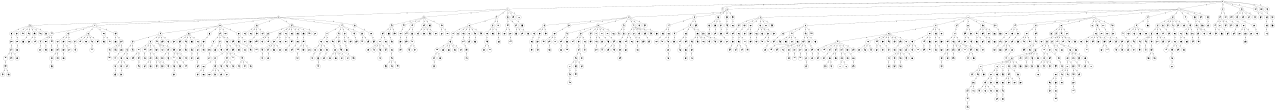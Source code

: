 graph G {
size="8.5,11;"
ratio = "expand;"
fixedsize="true;"
overlap="scale;"
node[shape=circle,width=.12,hight=.12,fontsize=12]
edge[fontsize=12]

0[label=" 0" color=black, pos="2.5570506,1.5515738!"];
1[label=" 1" color=black, pos="0.90869762,1.1141832!"];
2[label=" 2" color=black, pos="1.2805137,0.48521529!"];
3[label=" 3" color=black, pos="1.1132481,1.4973856!"];
4[label=" 4" color=black, pos="2.127579,0.21252163!"];
5[label=" 5" color=black, pos="2.7099143,0.91203868!"];
6[label=" 6" color=black, pos="1.264787,1.3388431!"];
7[label=" 7" color=black, pos="0.18543052,2.5403912!"];
8[label=" 8" color=black, pos="2.5974064,0.19940948!"];
9[label=" 9" color=black, pos="2.8133174,1.0603072!"];
10[label=" 10" color=black, pos="1.9050368,2.8954055!"];
11[label=" 11" color=black, pos="1.7363996,0.96073723!"];
12[label=" 12" color=black, pos="1.4312374,0.78835322!"];
13[label=" 13" color=black, pos="2.3291179,1.8572765!"];
14[label=" 14" color=black, pos="2.7355391,1.196016!"];
15[label=" 15" color=black, pos="1.1437043,0.6634507!"];
16[label=" 16" color=black, pos="2.8283722,1.2472148!"];
17[label=" 17" color=black, pos="1.1764528,0.73552077!"];
18[label=" 18" color=black, pos="2.8530445,1.0997746!"];
19[label=" 19" color=black, pos="1.0237175,1.4534226!"];
20[label=" 20" color=black, pos="2.2337706,0.59610654!"];
21[label=" 21" color=black, pos="0.94216769,2.1567934!"];
22[label=" 22" color=black, pos="2.6495026,2.5986764!"];
23[label=" 23" color=black, pos="1.0892166,2.5343176!"];
24[label=" 24" color=black, pos="2.1249873,1.5592785!"];
25[label=" 25" color=black, pos="0.089054437,1.3829297!"];
26[label=" 26" color=black, pos="1.9257256,1.531543!"];
27[label=" 27" color=black, pos="0.54321609,2.4043979!"];
28[label=" 28" color=black, pos="0.22674136,2.3398752!"];
29[label=" 29" color=black, pos="2.4538875,1.8466158!"];
30[label=" 30" color=black, pos="0.84947805,0.89659692!"];
31[label=" 31" color=black, pos="2.7074193,0.85628349!"];
32[label=" 32" color=black, pos="0.212447,1.1338467!"];
33[label=" 33" color=black, pos="0.7103613,1.2436004!"];
34[label=" 34" color=black, pos="1.9994807,0.58552997!"];
35[label=" 35" color=black, pos="0.76010896,2.3196836!"];
36[label=" 36" color=black, pos="1.9904324,0.15575937!"];
37[label=" 37" color=black, pos="1.1562275,1.5477098!"];
38[label=" 38" color=black, pos="0.44766743,1.9444002!"];
39[label=" 39" color=black, pos="2.8752213,0.98749332!"];
40[label=" 40" color=black, pos="1.2162457,1.3891698!"];
41[label=" 41" color=black, pos="2.6381165,1.5626939!"];
42[label=" 42" color=black, pos="1.4079135,1.180294!"];
43[label=" 43" color=black, pos="0.13815171,2.1548728!"];
44[label=" 44" color=black, pos="0.15953638,0.57290387!"];
45[label=" 45" color=black, pos="1.3130074,2.3214694!"];
46[label=" 46" color=black, pos="0.56492046,0.91576155!"];
47[label=" 47" color=black, pos="2.0665532,2.5278101!"];
48[label=" 48" color=black, pos="2.0245949,0.20940582!"];
49[label=" 49" color=black, pos="2.5497501,0.30030854!"];
50[label=" 50" color=black, pos="2.9203235,1.1256861!"];
51[label=" 51" color=black, pos="0.98058015,2.1870593!"];
52[label=" 52" color=black, pos="2.5911911,1.4558804!"];
53[label=" 53" color=black, pos="1.8805768,1.6648733!"];
54[label=" 54" color=black, pos="0.0432193,0.88563908!"];
55[label=" 55" color=black, pos="2.4838897,2.3925714!"];
56[label=" 56" color=black, pos="1.3304291,1.171196!"];
57[label=" 57" color=black, pos="2.3740768,2.8378427!"];
58[label=" 58" color=black, pos="1.9521071,1.3528755!"];
59[label=" 59" color=black, pos="1.2440877,2.0728037!"];
60[label=" 60" color=black, pos="1.2998979,1.7394773!"];
61[label=" 61" color=black, pos="1.3060339,2.6259721!"];
62[label=" 62" color=black, pos="1.9849855,2.4590257!"];
63[label=" 63" color=black, pos="2.9250603,1.9773598!"];
64[label=" 64" color=black, pos="2.4535742,2.1356686!"];
65[label=" 65" color=black, pos="0.62006031,1.1220514!"];
66[label=" 66" color=black, pos="1.9370401,0.5048546!"];
67[label=" 67" color=black, pos="2.0148617,2.0164067!"];
68[label=" 68" color=black, pos="2.1063425,1.4952344!"];
69[label=" 69" color=black, pos="0.16023466,0.76162956!"];
70[label=" 70" color=black, pos="2.6328176,0.61409539!"];
71[label=" 71" color=black, pos="2.0722523,1.8133673!"];
72[label=" 72" color=black, pos="1.740011,1.3534776!"];
73[label=" 73" color=black, pos="1.9225472,0.93223874!"];
74[label=" 74" color=black, pos="2.9504559,0.040715197!"];
75[label=" 75" color=black, pos="1.0147517,1.2800773!"];
76[label=" 76" color=black, pos="1.8130059,1.5334705!"];
77[label=" 77" color=black, pos="1.8965181,1.1184608!"];
78[label=" 78" color=black, pos="2.5157553,0.087213655!"];
79[label=" 79" color=black, pos="0.32401138,1.1138341!"];
80[label=" 80" color=black, pos="0.84961691,0.42409378!"];
81[label=" 81" color=black, pos="1.9428406,2.6317515!"];
82[label=" 82" color=black, pos="2.7934259,2.8586141!"];
83[label=" 83" color=black, pos="2.7295886,2.9292717!"];
84[label=" 84" color=black, pos="1.914003,2.5158351!"];
85[label=" 85" color=black, pos="1.7578423,1.3398569!"];
86[label=" 86" color=black, pos="0.36685197,0.86160525!"];
87[label=" 87" color=black, pos="0.32765155,2.7548858!"];
88[label=" 88" color=black, pos="2.442751,1.9494326!"];
89[label=" 89" color=black, pos="1.5353121,1.2788882!"];
90[label=" 90" color=black, pos="0.25365069,1.1369155!"];
91[label=" 91" color=black, pos="0.27619365,0.52583372!"];
92[label=" 92" color=black, pos="1.5289294,2.0007179!"];
93[label=" 93" color=black, pos="2.6759646,1.5603693!"];
94[label=" 94" color=black, pos="2.7676453,2.7336799!"];
95[label=" 95" color=black, pos="0.39741395,1.2725653!"];
96[label=" 96" color=black, pos="1.6675452,1.2257566!"];
97[label=" 97" color=black, pos="0.80318193,1.5315952!"];
98[label=" 98" color=black, pos="2.6421471,0.040071861!"];
99[label=" 99" color=black, pos="2.7346978,2.1085374!"];
100[label=" 100" color=black, pos="2.6075744,0.55039888!"];
101[label=" 101" color=black, pos="2.44983,0.32635558!"];
102[label=" 102" color=black, pos="0.5327428,1.3127721!"];
103[label=" 103" color=black, pos="1.5486012,2.7703217!"];
104[label=" 104" color=black, pos="1.8073353,0.41900371!"];
105[label=" 105" color=black, pos="0.50072318,1.6673499!"];
106[label=" 106" color=black, pos="2.6191096,1.061211!"];
107[label=" 107" color=black, pos="0.27332734,0.61743455!"];
108[label=" 108" color=black, pos="2.2790037,2.1644407!"];
109[label=" 109" color=black, pos="0.27860164,2.946309!"];
110[label=" 110" color=black, pos="2.5508318,0.74150119!"];
111[label=" 111" color=black, pos="2.8444186,1.3155794!"];
112[label=" 112" color=black, pos="2.5079013,2.2622713!"];
113[label=" 113" color=black, pos="0.68518205,2.1514947!"];
114[label=" 114" color=black, pos="2.6370429,1.658099!"];
115[label=" 115" color=black, pos="1.3824541,0.79127196!"];
116[label=" 116" color=black, pos="1.4433669,1.3902916!"];
117[label=" 117" color=black, pos="0.44650896,1.533313!"];
118[label=" 118" color=black, pos="0.59568176,1.0967738!"];
119[label=" 119" color=black, pos="1.7866371,0.091854361!"];
120[label=" 120" color=black, pos="2.1469363,2.3031629!"];
121[label=" 121" color=black, pos="0.28374677,1.13641!"];
122[label=" 122" color=black, pos="0.66736335,0.83115993!"];
123[label=" 123" color=black, pos="1.0700425,0.71127535!"];
124[label=" 124" color=black, pos="1.5781446,1.235378!"];
125[label=" 125" color=black, pos="1.4381675,2.0219943!"];
126[label=" 126" color=black, pos="2.0435053,0.47394964!"];
127[label=" 127" color=black, pos="0.53112123,2.1246808!"];
128[label=" 128" color=black, pos="0.91992961,0.51017593!"];
129[label=" 129" color=black, pos="2.8825014,1.1244661!"];
130[label=" 130" color=black, pos="0.44109488,1.5996822!"];
131[label=" 131" color=black, pos="0.57805787,1.0245468!"];
132[label=" 132" color=black, pos="2.4125245,0.18085595!"];
133[label=" 133" color=black, pos="0.028615834,2.8845412!"];
134[label=" 134" color=black, pos="0.32161829,0.90226349!"];
135[label=" 135" color=black, pos="1.9242948,0.53079708!"];
136[label=" 136" color=black, pos="0.45478804,0.047900829!"];
137[label=" 137" color=black, pos="1.6875589,2.8871541!"];
138[label=" 138" color=black, pos="0.12799286,2.6397912!"];
139[label=" 139" color=black, pos="2.7977939,0.86225315!"];
140[label=" 140" color=black, pos="1.9242627,1.0610103!"];
141[label=" 141" color=black, pos="0.24595935,0.024999665!"];
142[label=" 142" color=black, pos="0.30404236,2.4203172!"];
143[label=" 143" color=black, pos="1.9542075,0.072561651!"];
144[label=" 144" color=black, pos="1.9920873,0.74628491!"];
145[label=" 145" color=black, pos="2.2928294,0.8083!"];
146[label=" 146" color=black, pos="0.12027533,1.1268729!"];
147[label=" 147" color=black, pos="1.1124291,0.12838754!"];
148[label=" 148" color=black, pos="0.032235197,1.9895704!"];
149[label=" 149" color=black, pos="0.13494934,2.8457722!"];
150[label=" 150" color=black, pos="1.9418332,2.6673289!"];
151[label=" 151" color=black, pos="1.2172036,0.30503623!"];
152[label=" 152" color=black, pos="2.860353,1.8889371!"];
153[label=" 153" color=black, pos="0.68476016,0.57400461!"];
154[label=" 154" color=black, pos="1.1453282,2.7231047!"];
155[label=" 155" color=black, pos="2.6900036,0.29444918!"];
156[label=" 156" color=black, pos="2.0408901,2.0004334!"];
157[label=" 157" color=black, pos="1.2985897,1.6148311!"];
158[label=" 158" color=black, pos="1.1122949,0.13646365!"];
159[label=" 159" color=black, pos="2.0220505,0.53878938!"];
160[label=" 160" color=black, pos="2.492821,2.035586!"];
161[label=" 161" color=black, pos="0.12496349,2.9826167!"];
162[label=" 162" color=black, pos="2.3104681,1.528049!"];
163[label=" 163" color=black, pos="1.5572136,0.72271061!"];
164[label=" 164" color=black, pos="1.1065178,0.77394305!"];
165[label=" 165" color=black, pos="1.5693496,0.64553047!"];
166[label=" 166" color=black, pos="0.67093414,0.011143009!"];
167[label=" 167" color=black, pos="0.223494,2.5753883!"];
168[label=" 168" color=black, pos="1.9776588,1.8938962!"];
169[label=" 169" color=black, pos="1.2205648,2.372914!"];
170[label=" 170" color=black, pos="2.5822343,2.5315047!"];
171[label=" 171" color=black, pos="1.7234613,2.7375515!"];
172[label=" 172" color=black, pos="2.9773593,1.2350867!"];
173[label=" 173" color=black, pos="2.9002687,1.2283534!"];
174[label=" 174" color=black, pos="1.6626113,1.2641875!"];
175[label=" 175" color=black, pos="1.7894288,2.6024203!"];
176[label=" 176" color=black, pos="1.45055,2.8697099!"];
177[label=" 177" color=black, pos="2.3728295,2.2021478!"];
178[label=" 178" color=black, pos="1.143587,1.0945116!"];
179[label=" 179" color=black, pos="2.9878678,2.6970275!"];
180[label=" 180" color=black, pos="0.3435577,2.5119359!"];
181[label=" 181" color=black, pos="1.8127313,2.8150293!"];
182[label=" 182" color=black, pos="1.9797857,2.3614479!"];
183[label=" 183" color=black, pos="2.9187926,0.536302!"];
184[label=" 184" color=black, pos="0.46018473,2.0404575!"];
185[label=" 185" color=black, pos="0.64863586,0.78807794!"];
186[label=" 186" color=black, pos="2.9762577,1.6592712!"];
187[label=" 187" color=black, pos="2.7146527,1.9293525!"];
188[label=" 188" color=black, pos="1.2884129,2.3020368!"];
189[label=" 189" color=black, pos="1.1815777,1.5764869!"];
190[label=" 190" color=black, pos="2.1962829,2.9305778!"];
191[label=" 191" color=black, pos="0.90180296,2.4844181!"];
192[label=" 192" color=black, pos="0.87289171,1.1950019!"];
193[label=" 193" color=black, pos="1.7674808,0.31375046!"];
194[label=" 194" color=black, pos="2.8656694,0.70786391!"];
195[label=" 195" color=black, pos="2.3293204,0.63853245!"];
196[label=" 196" color=black, pos="1.0785048,2.7188777!"];
197[label=" 197" color=black, pos="1.0576353,0.42144595!"];
198[label=" 198" color=black, pos="1.2332993,1.3689936!"];
199[label=" 199" color=black, pos="2.8189036,0.49708996!"];
200[label=" 200" color=black, pos="2.3782873,1.2133228!"];
201[label=" 201" color=black, pos="2.6751717,2.8895065!"];
202[label=" 202" color=black, pos="2.500095,1.1211631!"];
203[label=" 203" color=black, pos="1.2345868,1.4471488!"];
204[label=" 204" color=black, pos="2.7002648,0.57317426!"];
205[label=" 205" color=black, pos="1.461391,1.0118183!"];
206[label=" 206" color=black, pos="1.346644,0.82979262!"];
207[label=" 207" color=black, pos="1.2342236,1.8573428!"];
208[label=" 208" color=black, pos="1.0189744,1.7582789!"];
209[label=" 209" color=black, pos="2.5977389,0.23498716!"];
210[label=" 210" color=black, pos="1.2451559,1.9272494!"];
211[label=" 211" color=black, pos="2.1158458,0.79283441!"];
212[label=" 212" color=black, pos="2.5404247,0.57401075!"];
213[label=" 213" color=black, pos="0.36062888,2.6965061!"];
214[label=" 214" color=black, pos="2.9666409,0.87282037!"];
215[label=" 215" color=black, pos="1.8531813,0.81337535!"];
216[label=" 216" color=black, pos="1.8008288,0.56630183!"];
217[label=" 217" color=black, pos="0.21943973,0.49640162!"];
218[label=" 218" color=black, pos="0.15743926,2.9443384!"];
219[label=" 219" color=black, pos="0.79804918,1.0893957!"];
220[label=" 220" color=black, pos="1.1031814,1.3402896!"];
221[label=" 221" color=black, pos="1.2492355,1.1710832!"];
222[label=" 222" color=black, pos="0.56309436,2.4167409!"];
223[label=" 223" color=black, pos="0.77406668,2.2884314!"];
224[label=" 224" color=black, pos="2.8017705,1.9734632!"];
225[label=" 225" color=black, pos="1.6560222,2.4858059!"];
226[label=" 226" color=black, pos="2.8935158,1.0867465!"];
227[label=" 227" color=black, pos="2.167317,0.030038817!"];
228[label=" 228" color=black, pos="2.8395488,1.7343087!"];
229[label=" 229" color=black, pos="0.40712406,0.30466068!"];
230[label=" 230" color=black, pos="1.9492954,0.38649406!"];
231[label=" 231" color=black, pos="1.9515178,2.2982576!"];
232[label=" 232" color=black, pos="0.52965861,0.77449855!"];
233[label=" 233" color=black, pos="0.74158553,0.99914223!"];
234[label=" 234" color=black, pos="0.69044863,2.3266663!"];
235[label=" 235" color=black, pos="0.26203106,2.128264!"];
236[label=" 236" color=black, pos="2.7270335,0.19036412!"];
237[label=" 237" color=black, pos="0.76796465,2.104376!"];
238[label=" 238" color=black, pos="2.2164264,0.44062218!"];
239[label=" 239" color=black, pos="0.16579544,1.9212325!"];
240[label=" 240" color=black, pos="0.01060049,0.88113484!"];
241[label=" 241" color=black, pos="2.9560354,1.3872873!"];
242[label=" 242" color=black, pos="1.9661658,1.5042497!"];
243[label=" 243" color=black, pos="2.0706587,1.3297767!"];
244[label=" 244" color=black, pos="0.49508643,1.9318497!"];
245[label=" 245" color=black, pos="0.015165656,2.9803112!"];
246[label=" 246" color=black, pos="1.5270957,2.3995362!"];
247[label=" 247" color=black, pos="2.1598131,0.38834519!"];
248[label=" 248" color=black, pos="0.016499628,1.9225996!"];
249[label=" 249" color=black, pos="0.14975709,2.6190191!"];
250[label=" 250" color=black, pos="1.0238405,1.3441198!"];
251[label=" 251" color=black, pos="0.75578241,1.8921913!"];
252[label=" 252" color=black, pos="1.1940374,0.51391992!"];
253[label=" 253" color=black, pos="0.8602667,2.4407951!"];
254[label=" 254" color=black, pos="1.9151644,1.0802535!"];
255[label=" 255" color=black, pos="0.16109989,2.2453911!"];
256[label=" 256" color=black, pos="0.73807874,2.1501346!"];
257[label=" 257" color=black, pos="2.4778776,2.0037588!"];
258[label=" 258" color=black, pos="2.8924224,2.5962173!"];
259[label=" 259" color=black, pos="0.021775137,1.8990736!"];
260[label=" 260" color=black, pos="0.31244964,1.4250156!"];
261[label=" 261" color=black, pos="1.9072246,2.5600787!"];
262[label=" 262" color=black, pos="0.70614196,2.8973665!"];
263[label=" 263" color=black, pos="2.108931,0.044841358!"];
264[label=" 264" color=black, pos="1.3107482,2.7348455!"];
265[label=" 265" color=black, pos="2.9641296,2.2903439!"];
266[label=" 266" color=black, pos="2.0864829,2.5047567!"];
267[label=" 267" color=black, pos="0.37496975,2.3240706!"];
268[label=" 268" color=black, pos="2.8168239,1.8601357!"];
269[label=" 269" color=black, pos="0.61489687,1.5464375!"];
270[label=" 270" color=black, pos="2.0605467,0.18828067!"];
271[label=" 271" color=black, pos="1.5865616,1.0164874!"];
272[label=" 272" color=black, pos="1.4280979,0.68593558!"];
273[label=" 273" color=black, pos="1.4899372,0.24877943!"];
274[label=" 274" color=black, pos="2.8628406,0.68467814!"];
275[label=" 275" color=black, pos="1.1573665,0.92522973!"];
276[label=" 276" color=black, pos="1.7578349,0.69823881!"];
277[label=" 277" color=black, pos="1.2055799,1.6937706!"];
278[label=" 278" color=black, pos="0.68848032,0.43560436!"];
279[label=" 279" color=black, pos="0.11517327,1.1723517!"];
280[label=" 280" color=black, pos="0.20342473,1.9354987!"];
281[label=" 281" color=black, pos="0.83456671,2.2697821!"];
282[label=" 282" color=black, pos="2.9378143,1.9352176!"];
283[label=" 283" color=black, pos="2.9632089,1.0693711!"];
284[label=" 284" color=black, pos="2.6458128,1.0937755!"];
285[label=" 285" color=black, pos="1.0122862,2.1175194!"];
286[label=" 286" color=black, pos="2.6695974,1.9758084!"];
287[label=" 287" color=black, pos="2.0052155,2.3280418!"];
288[label=" 288" color=black, pos="0.0064473501,0.90200225!"];
289[label=" 289" color=black, pos="1.4478187,0.53842135!"];
290[label=" 290" color=black, pos="0.12624459,2.4808137!"];
291[label=" 291" color=black, pos="1.3340863,2.8104973!"];
292[label=" 292" color=black, pos="0.31779469,2.8312919!"];
293[label=" 293" color=black, pos="2.691819,0.0308474!"];
294[label=" 294" color=black, pos="2.5019351,2.146187!"];
295[label=" 295" color=black, pos="0.1548159,2.7157909!"];
296[label=" 296" color=black, pos="0.73776939,1.0022773!"];
297[label=" 297" color=black, pos="0.78957747,2.5712211!"];
298[label=" 298" color=black, pos="1.0143376,1.0052756!"];
299[label=" 299" color=black, pos="0.60221965,0.32832315!"];
300[label=" 300" color=black, pos="2.7200458,2.2500952!"];
301[label=" 301" color=black, pos="0.10842636,2.7732811!"];
302[label=" 302" color=black, pos="0.28759843,1.117512!"];
303[label=" 303" color=black, pos="1.3936969,0.60367759!"];
304[label=" 304" color=black, pos="0.45109603,2.3170544!"];
305[label=" 305" color=black, pos="0.14665356,2.1564956!"];
306[label=" 306" color=black, pos="2.9403104,2.5094152!"];
307[label=" 307" color=black, pos="0.97754408,2.4625444!"];
308[label=" 308" color=black, pos="2.9973534,2.1094547!"];
309[label=" 309" color=black, pos="2.9935822,0.71614118!"];
310[label=" 310" color=black, pos="1.8022039,0.72359497!"];
311[label=" 311" color=black, pos="0.66695612,1.3273671!"];
312[label=" 312" color=black, pos="1.9332275,0.35872565!"];
313[label=" 313" color=black, pos="1.5326971,0.24087224!"];
314[label=" 314" color=black, pos="1.6769924,1.0155374!"];
315[label=" 315" color=black, pos="1.5880258,2.3521263!"];
316[label=" 316" color=black, pos="0.19072136,2.6911589!"];
317[label=" 317" color=black, pos="1.3443168,2.4654842!"];
318[label=" 318" color=black, pos="2.2409533,0.34242151!"];
319[label=" 319" color=black, pos="2.5163517,2.0259616!"];
320[label=" 320" color=black, pos="1.3142102,2.5294602!"];
321[label=" 321" color=black, pos="2.8999085,0.31991463!"];
322[label=" 322" color=black, pos="0.52061989,1.2314373!"];
323[label=" 323" color=black, pos="0.81353384,1.6940248!"];
324[label=" 324" color=black, pos="0.045144658,0.18855875!"];
325[label=" 325" color=black, pos="0.79248387,2.5359822!"];
326[label=" 326" color=black, pos="2.8431221,0.94134662!"];
327[label=" 327" color=black, pos="2.5481923,1.809053!"];
328[label=" 328" color=black, pos="0.35199543,1.7093097!"];
329[label=" 329" color=black, pos="2.1088457,2.8288047!"];
330[label=" 330" color=black, pos="2.3646763,0.73811128!"];
331[label=" 331" color=black, pos="2.6438057,2.1824654!"];
332[label=" 332" color=black, pos="2.8173199,1.0784118!"];
333[label=" 333" color=black, pos="2.0250671,2.6432409!"];
334[label=" 334" color=black, pos="0.4927976,0.22766303!"];
335[label=" 335" color=black, pos="1.5518958,2.9033924!"];
336[label=" 336" color=black, pos="1.3752293,2.1557951!"];
337[label=" 337" color=black, pos="1.6419263,1.1135406!"];
338[label=" 338" color=black, pos="2.0448418,1.1848128!"];
339[label=" 339" color=black, pos="0.28378804,2.3775977!"];
340[label=" 340" color=black, pos="1.7383023,2.7109117!"];
341[label=" 341" color=black, pos="1.0704034,1.6315586!"];
342[label=" 342" color=black, pos="0.93874018,1.6041909!"];
343[label=" 343" color=black, pos="1.8959377,1.3945271!"];
344[label=" 344" color=black, pos="0.12028531,0.75524204!"];
345[label=" 345" color=black, pos="2.5349219,1.7688143!"];
346[label=" 346" color=black, pos="0.72043462,0.26841112!"];
347[label=" 347" color=black, pos="2.3209053,1.1053306!"];
348[label=" 348" color=black, pos="0.10201835,0.82257703!"];
349[label=" 349" color=black, pos="1.1703949,0.73562283!"];
350[label=" 350" color=black, pos="1.3133572,2.599771!"];
351[label=" 351" color=black, pos="2.8473971,2.4804619!"];
352[label=" 352" color=black, pos="2.5446203,1.729894!"];
353[label=" 353" color=black, pos="1.1044866,0.65930588!"];
354[label=" 354" color=black, pos="0.45233533,1.8291439!"];
355[label=" 355" color=black, pos="0.57372585,1.8324483!"];
356[label=" 356" color=black, pos="1.7507168,2.848166!"];
357[label=" 357" color=black, pos="2.1091609,2.0302467!"];
358[label=" 358" color=black, pos="1.9236026,1.631813!"];
359[label=" 359" color=black, pos="1.6243158,0.738682!"];
360[label=" 360" color=black, pos="0.3479789,0.24847822!"];
361[label=" 361" color=black, pos="1.9672842,2.2773868!"];
362[label=" 362" color=black, pos="0.8355011,0.19286016!"];
363[label=" 363" color=black, pos="1.0410052,0.084971152!"];
364[label=" 364" color=black, pos="2.6803337,2.7128336!"];
365[label=" 365" color=black, pos="0.51692596,0.2120127!"];
366[label=" 366" color=black, pos="2.373098,1.2115282!"];
367[label=" 367" color=black, pos="1.9561007,1.1663498!"];
368[label=" 368" color=black, pos="1.4187861,2.7565451!"];
369[label=" 369" color=black, pos="1.3226121,1.8056899!"];
370[label=" 370" color=black, pos="2.1404627,0.56734017!"];
371[label=" 371" color=black, pos="2.0238585,1.9731899!"];
372[label=" 372" color=black, pos="2.5854485,2.4936867!"];
373[label=" 373" color=black, pos="1.4291038,0.54290296!"];
374[label=" 374" color=black, pos="2.5495252,2.7996156!"];
375[label=" 375" color=black, pos="1.7046413,1.8097054!"];
376[label=" 376" color=black, pos="1.3807935,2.5094978!"];
377[label=" 377" color=black, pos="2.6001825,1.8615188!"];
378[label=" 378" color=black, pos="0.31373771,1.9221131!"];
379[label=" 379" color=black, pos="2.0811703,2.0417883!"];
380[label=" 380" color=black, pos="1.5813265,1.7689932!"];
381[label=" 381" color=black, pos="2.2411745,2.8126322!"];
382[label=" 382" color=black, pos="1.0663273,0.29632548!"];
383[label=" 383" color=black, pos="2.5782132,1.894396!"];
384[label=" 384" color=black, pos="0.67228149,0.66241227!"];
385[label=" 385" color=black, pos="0.71908149,0.013109204!"];
386[label=" 386" color=black, pos="0.95279003,2.3704154!"];
387[label=" 387" color=black, pos="1.8305253,1.7005791!"];
388[label=" 388" color=black, pos="1.9476787,1.4222821!"];
389[label=" 389" color=black, pos="1.7814684,2.9795528!"];
390[label=" 390" color=black, pos="2.8471622,1.6187642!"];
391[label=" 391" color=black, pos="2.3819092,2.3843821!"];
392[label=" 392" color=black, pos="0.9170541,0.32665471!"];
393[label=" 393" color=black, pos="2.5707254,1.6689548!"];
394[label=" 394" color=black, pos="2.2749862,2.5574758!"];
395[label=" 395" color=black, pos="0.45157385,0.51736331!"];
396[label=" 396" color=black, pos="0.72762709,2.5881057!"];
397[label=" 397" color=black, pos="1.1745598,0.35689113!"];
398[label=" 398" color=black, pos="2.8435369,2.4470973!"];
399[label=" 399" color=black, pos="2.4888156,0.27963677!"];
400[label=" 400" color=black, pos="0.87827382,0.042005331!"];
401[label=" 401" color=black, pos="1.9460554,1.9725147!"];
402[label=" 402" color=black, pos="0.7503303,1.3265531!"];
403[label=" 403" color=black, pos="1.7880454,2.6011567!"];
404[label=" 404" color=black, pos="1.7835619,0.024767932!"];
405[label=" 405" color=black, pos="1.756921,0.97984362!"];
406[label=" 406" color=black, pos="0.35731443,0.82590395!"];
407[label=" 407" color=black, pos="1.2584204,0.25199981!"];
408[label=" 408" color=black, pos="2.7118322,2.5856935!"];
409[label=" 409" color=black, pos="2.0049653,1.8789292!"];
410[label=" 410" color=black, pos="2.0881987,0.95719972!"];
411[label=" 411" color=black, pos="2.0493988,1.3919166!"];
412[label=" 412" color=black, pos="2.7476189,1.7910823!"];
413[label=" 413" color=black, pos="1.7983436,2.1049978!"];
414[label=" 414" color=black, pos="2.1978669,2.0017881!"];
415[label=" 415" color=black, pos="2.0364425,0.59298157!"];
416[label=" 416" color=black, pos="0.547793,0.40616227!"];
417[label=" 417" color=black, pos="2.7368833,0.30805385!"];
418[label=" 418" color=black, pos="0.4905738,0.70132612!"];
419[label=" 419" color=black, pos="0.82361001,1.3729332!"];
420[label=" 420" color=black, pos="0.50992718,1.0757689!"];
421[label=" 421" color=black, pos="2.9349414,1.4639287!"];
422[label=" 422" color=black, pos="1.1116684,1.5890957!"];
423[label=" 423" color=black, pos="0.71950463,1.8963856!"];
424[label=" 424" color=black, pos="0.36075231,0.82005591!"];
425[label=" 425" color=black, pos="2.5876393,2.9227176!"];
426[label=" 426" color=black, pos="0.39336333,0.61818569!"];
427[label=" 427" color=black, pos="2.7172864,0.78820226!"];
428[label=" 428" color=black, pos="1.1551344,2.5354843!"];
429[label=" 429" color=black, pos="2.0447378,1.2228842!"];
430[label=" 430" color=black, pos="0.46512981,0.30451717!"];
431[label=" 431" color=black, pos="2.9940571,1.4519321!"];
432[label=" 432" color=black, pos="1.5034506,0.45244498!"];
433[label=" 433" color=black, pos="0.40009773,0.16930312!"];
434[label=" 434" color=black, pos="2.9992063,1.0104344!"];
435[label=" 435" color=black, pos="0.77860769,2.9437064!"];
436[label=" 436" color=black, pos="1.6626078,2.0238179!"];
437[label=" 437" color=black, pos="2.4786037,2.8637518!"];
438[label=" 438" color=black, pos="1.0586819,1.128368!"];
439[label=" 439" color=black, pos="2.3691717,2.4075484!"];
440[label=" 440" color=black, pos="1.852288,2.9637124!"];
441[label=" 441" color=black, pos="1.235156,0.045846807!"];
442[label=" 442" color=black, pos="2.9205043,1.9508551!"];
443[label=" 443" color=black, pos="0.85491785,1.6328541!"];
444[label=" 444" color=black, pos="1.3737521,0.22487118!"];
445[label=" 445" color=black, pos="2.903374,1.7960894!"];
446[label=" 446" color=black, pos="2.256892,0.014794917!"];
447[label=" 447" color=black, pos="0.50475744,1.4986861!"];
448[label=" 448" color=black, pos="2.2823367,1.6094312!"];
449[label=" 449" color=black, pos="0.59541394,1.7518549!"];
450[label=" 450" color=black, pos="0.71155922,1.2150302!"];
451[label=" 451" color=black, pos="2.5972714,1.0840027!"];
452[label=" 452" color=black, pos="1.5045563,2.8233794!"];
453[label=" 453" color=black, pos="1.3974969,1.3699862!"];
454[label=" 454" color=black, pos="2.5439262,2.2804525!"];
455[label=" 455" color=black, pos="0.80712442,2.4057291!"];
456[label=" 456" color=black, pos="1.241537,0.60695368!"];
457[label=" 457" color=black, pos="2.6704383,2.3528692!"];
458[label=" 458" color=black, pos="0.061518566,1.9484746!"];
459[label=" 459" color=black, pos="1.4157838,1.6298135!"];
460[label=" 460" color=black, pos="1.3413512,0.32827029!"];
461[label=" 461" color=black, pos="0.072661723,2.3932369!"];
462[label=" 462" color=black, pos="1.0830376,2.6652716!"];
463[label=" 463" color=black, pos="2.452828,0.97962311!"];
464[label=" 464" color=black, pos="2.086161,1.531316!"];
465[label=" 465" color=black, pos="2.9453854,2.1385969!"];
466[label=" 466" color=black, pos="0.45208469,1.6656939!"];
467[label=" 467" color=black, pos="2.1195489,1.7882085!"];
468[label=" 468" color=black, pos="0.74870033,1.1997482!"];
469[label=" 469" color=black, pos="1.8147353,1.43795!"];
470[label=" 470" color=black, pos="0.26667437,1.7879349!"];
471[label=" 471" color=black, pos="1.1742223,2.4138673!"];
472[label=" 472" color=black, pos="1.3541348,1.0169826!"];
473[label=" 473" color=black, pos="0.82936855,0.30642414!"];
474[label=" 474" color=black, pos="2.2426512,0.1493217!"];
475[label=" 475" color=black, pos="2.2676255,1.8231002!"];
476[label=" 476" color=black, pos="2.0540089,2.8376879!"];
477[label=" 477" color=black, pos="1.6158333,1.7665171!"];
478[label=" 478" color=black, pos="1.3788594,0.60201002!"];
479[label=" 479" color=black, pos="1.32201,0.81346498!"];
480[label=" 480" color=black, pos="0.96106067,2.975665!"];
481[label=" 481" color=black, pos="0.98602721,0.071882475!"];
482[label=" 482" color=black, pos="2.2542072,0.59087845!"];
483[label=" 483" color=black, pos="2.1587343,0.53815853!"];
484[label=" 484" color=black, pos="1.436827,0.081487452!"];
485[label=" 485" color=black, pos="2.6514843,1.935168!"];
486[label=" 486" color=black, pos="0.40245648,2.5834254!"];
487[label=" 487" color=black, pos="1.5530554,1.4006113!"];
488[label=" 488" color=black, pos="0.22733801,1.3045453!"];
489[label=" 489" color=black, pos="1.6583654,1.4420436!"];
490[label=" 490" color=black, pos="2.5976319,0.43440537!"];
491[label=" 491" color=black, pos="0.44690069,0.96910953!"];
492[label=" 492" color=black, pos="2.3484103,1.9363879!"];
493[label=" 493" color=black, pos="0.8986015,0.030238283!"];
494[label=" 494" color=black, pos="1.4087339,2.0255245!"];
495[label=" 495" color=black, pos="1.0105541,2.4759054!"];
496[label=" 496" color=black, pos="0.80241205,0.4512573!"];
497[label=" 497" color=black, pos="2.1568784,0.37335017!"];
498[label=" 498" color=black, pos="1.926223,2.5108766!"];
499[label=" 499" color=black, pos="2.7803194,2.2568513!"];
500[label=" 500" color=black, pos="2.5305831,0.12862431!"];
501[label=" 501" color=black, pos="1.0647952,1.7302426!"];
502[label=" 502" color=black, pos="2.7725263,2.4353184!"];
503[label=" 503" color=black, pos="2.1819028,0.020972427!"];
504[label=" 504" color=black, pos="0.6916744,0.44509232!"];
505[label=" 505" color=black, pos="0.36553063,1.6030631!"];
506[label=" 506" color=black, pos="0.62619802,2.6648772!"];
507[label=" 507" color=black, pos="0.59392571,2.5352472!"];
508[label=" 508" color=black, pos="2.1149678,0.55369335!"];
509[label=" 509" color=black, pos="1.8227341,0.65329202!"];
510[label=" 510" color=black, pos="0.039702912,0.3783407!"];
511[label=" 511" color=black, pos="2.9998342,1.2059205!"];
512[label=" 512" color=black, pos="2.8715429,2.5400614!"];
513[label=" 513" color=black, pos="1.4694553,0.52882708!"];
514[label=" 514" color=black, pos="1.2570641,1.5021708!"];
515[label=" 515" color=black, pos="1.1154328,0.97549858!"];
516[label=" 516" color=black, pos="0.70128947,1.4101635!"];
517[label=" 517" color=black, pos="0.81312782,0.1192839!"];
518[label=" 518" color=black, pos="2.152066,1.0744364!"];
519[label=" 519" color=black, pos="2.8969377,2.8434088!"];
520[label=" 520" color=black, pos="0.93136975,2.0055541!"];
521[label=" 521" color=black, pos="2.5265947,0.49647841!"];
522[label=" 522" color=black, pos="1.7280855,0.63464859!"];
523[label=" 523" color=black, pos="0.036067178,0.07391893!"];
524[label=" 524" color=black, pos="1.1393391,1.2613802!"];
525[label=" 525" color=black, pos="1.547538,2.8052977!"];
526[label=" 526" color=black, pos="1.8782887,0.85150419!"];
527[label=" 527" color=black, pos="1.160091,1.543707!"];
528[label=" 528" color=black, pos="0.078383263,2.4922858!"];
529[label=" 529" color=black, pos="0.083642245,1.3886368!"];
530[label=" 530" color=black, pos="1.9874134,1.6552461!"];
531[label=" 531" color=black, pos="0.63343252,0.76083723!"];
532[label=" 532" color=black, pos="2.2132474,1.7252385!"];
533[label=" 533" color=black, pos="0.40288151,2.4603894!"];
534[label=" 534" color=black, pos="2.4102702,0.05639663!"];
535[label=" 535" color=black, pos="0.0068066092,2.661822!"];
536[label=" 536" color=black, pos="0.14936472,2.6901678!"];
537[label=" 537" color=black, pos="2.142872,1.0447347!"];
538[label=" 538" color=black, pos="0.10208996,2.1537659!"];
539[label=" 539" color=black, pos="1.4291457,0.50829408!"];
540[label=" 540" color=black, pos="1.9368206,1.4031786!"];
541[label=" 541" color=black, pos="0.76406877,1.6208723!"];
542[label=" 542" color=black, pos="0.17546156,0.74470023!"];
543[label=" 543" color=black, pos="1.2773726,0.26745804!"];
544[label=" 544" color=black, pos="0.56062994,2.6597443!"];
545[label=" 545" color=black, pos="0.036430489,1.8337873!"];
546[label=" 546" color=black, pos="0.40445971,2.8740429!"];
547[label=" 547" color=black, pos="1.9021564,0.47599859!"];
548[label=" 548" color=black, pos="0.6158696,1.178679!"];
549[label=" 549" color=black, pos="0.74274515,0.55427738!"];
550[label=" 550" color=black, pos="2.4768203,0.10047488!"];
551[label=" 551" color=black, pos="0.70549981,2.1809301!"];
552[label=" 552" color=black, pos="1.3255588,1.9696316!"];
553[label=" 553" color=black, pos="2.5451534,1.5005097!"];
554[label=" 554" color=black, pos="0.79097208,0.7832185!"];
555[label=" 555" color=black, pos="1.7568897,2.5321054!"];
556[label=" 556" color=black, pos="1.1383943,1.7526976!"];
557[label=" 557" color=black, pos="1.5103357,0.79934612!"];
558[label=" 558" color=black, pos="0.60595264,1.7413489!"];
559[label=" 559" color=black, pos="1.2677539,2.5775822!"];
560[label=" 560" color=black, pos="2.7629534,1.955302!"];
561[label=" 561" color=black, pos="1.3506327,1.2577198!"];
562[label=" 562" color=black, pos="1.8303645,2.8347333!"];
563[label=" 563" color=black, pos="1.3001554,1.9600134!"];
564[label=" 564" color=black, pos="0.077623028,2.3196891!"];
565[label=" 565" color=black, pos="1.0196861,0.57511478!"];
566[label=" 566" color=black, pos="1.0188562,1.9370911!"];
567[label=" 567" color=black, pos="0.23874262,1.8799229!"];
568[label=" 568" color=black, pos="0.061887164,1.3098028!"];
569[label=" 569" color=black, pos="1.2910367,2.5541247!"];
570[label=" 570" color=black, pos="2.6084609,1.7086553!"];
571[label=" 571" color=black, pos="1.7556966,1.347166!"];
572[label=" 572" color=black, pos="1.3813798,2.4212784!"];
573[label=" 573" color=black, pos="0.78589027,0.026704529!"];
574[label=" 574" color=black, pos="0.31285679,2.0913566!"];
575[label=" 575" color=black, pos="0.478469,2.5532954!"];
576[label=" 576" color=black, pos="0.80650444,2.9528761!"];
577[label=" 577" color=black, pos="1.4306208,2.2189424!"];
578[label=" 578" color=black, pos="0.89585872,2.947698!"];
579[label=" 579" color=black, pos="2.5962664,1.4848749!"];
580[label=" 580" color=black, pos="1.9617191,1.378712!"];
581[label=" 581" color=black, pos="0.90254644,2.5523558!"];
582[label=" 582" color=black, pos="2.3692122,2.7670026!"];
583[label=" 583" color=black, pos="2.6149919,0.38803739!"];
584[label=" 584" color=black, pos="1.1833963,0.51903753!"];
585[label=" 585" color=black, pos="0.84791421,1.6530987!"];
586[label=" 586" color=black, pos="1.6655776,1.3953282!"];
587[label=" 587" color=black, pos="0.89566069,2.2394902!"];
588[label=" 588" color=black, pos="0.7863564,2.6049891!"];
589[label=" 589" color=black, pos="2.0236188,2.9043061!"];
590[label=" 590" color=black, pos="0.80105731,2.2405123!"];
591[label=" 591" color=black, pos="2.9916068,2.8375456!"];
592[label=" 592" color=black, pos="2.9694631,1.7890201!"];
593[label=" 593" color=black, pos="0.094563028,2.5611502!"];
594[label=" 594" color=black, pos="2.0429155,0.021984648!"];
595[label=" 595" color=black, pos="0.83668158,1.7959559!"];
596[label=" 596" color=black, pos="0.87967713,1.3119408!"];
597[label=" 597" color=black, pos="1.5582899,1.296127!"];
598[label=" 598" color=black, pos="0.88755558,2.7753964!"];
599[label=" 599" color=black, pos="1.1651889,0.054165365!"];
600[label=" 600" color=black, pos="2.9695251,2.9520294!"];
601[label=" 601" color=black, pos="0.28530417,0.82422879!"];
602[label=" 602" color=black, pos="1.4696581,1.2667958!"];
603[label=" 603" color=black, pos="0.10768831,2.9293776!"];
604[label=" 604" color=black, pos="2.4636967,0.89066138!"];
605[label=" 605" color=black, pos="0.45756531,2.3813337!"];
606[label=" 606" color=black, pos="0.72342764,1.2242832!"];
607[label=" 607" color=black, pos="2.7696721,2.0232686!"];
608[label=" 608" color=black, pos="1.121634,0.80328541!"];
609[label=" 609" color=black, pos="2.4884776,2.7351578!"];
610[label=" 610" color=black, pos="0.47372763,0.26447527!"];
611[label=" 611" color=black, pos="2.0647053,1.5687814!"];
612[label=" 612" color=black, pos="2.4351713,1.5503885!"];
613[label=" 613" color=black, pos="0.64623114,0.23785752!"];
614[label=" 614" color=black, pos="1.0884522,2.2582753!"];
615[label=" 615" color=black, pos="2.7405893,0.59732158!"];
616[label=" 616" color=black, pos="0.25684191,0.26916152!"];
617[label=" 617" color=black, pos="0.028121183,1.7034551!"];
618[label=" 618" color=black, pos="2.0062729,1.0832648!"];
619[label=" 619" color=black, pos="2.1617833,0.59938015!"];
620[label=" 620" color=black, pos="0.11148891,1.4896912!"];
621[label=" 621" color=black, pos="0.08149076,0.12737881!"];
622[label=" 622" color=black, pos="2.1896895,1.0280673!"];
623[label=" 623" color=black, pos="0.6671981,0.79250216!"];
624[label=" 624" color=black, pos="2.0259959,1.6693595!"];
625[label=" 625" color=black, pos="0.065983004,2.5559659!"];
626[label=" 626" color=black, pos="1.340745,2.1432341!"];
627[label=" 627" color=black, pos="1.2912768,0.099482845!"];
628[label=" 628" color=black, pos="2.8923829,2.1604858!"];
629[label=" 629" color=black, pos="2.3167228,1.1438167!"];
630[label=" 630" color=black, pos="1.6735187,1.4366912!"];
631[label=" 631" color=black, pos="0.79727294,0.26475682!"];
632[label=" 632" color=black, pos="2.290857,1.8773859!"];
633[label=" 633" color=black, pos="2.3069309,1.4290959!"];
634[label=" 634" color=black, pos="2.0725825,0.1502041!"];
635[label=" 635" color=black, pos="2.3149444,0.76662504!"];
636[label=" 636" color=black, pos="0.83886102,0.18120095!"];
637[label=" 637" color=black, pos="1.2149754,1.6619962!"];
638[label=" 638" color=black, pos="2.4969016,1.2292109!"];
639[label=" 639" color=black, pos="1.3278806,2.1174434!"];
640[label=" 640" color=black, pos="1.4280841,1.9755776!"];
641[label=" 641" color=black, pos="0.4281812,2.3826908!"];
642[label=" 642" color=black, pos="2.9770036,1.864623!"];
643[label=" 643" color=black, pos="1.7825818,0.49927525!"];
644[label=" 644" color=black, pos="1.5583589,2.7770267!"];
645[label=" 645" color=black, pos="0.0054938234,2.6618284!"];
646[label=" 646" color=black, pos="2.5377102,0.79657004!"];
647[label=" 647" color=black, pos="0.38500702,2.4843285!"];
648[label=" 648" color=black, pos="2.9088428,1.548106!"];
649[label=" 649" color=black, pos="2.8645797,2.8377877!"];
650[label=" 650" color=black, pos="1.4636917,1.1335312!"];
651[label=" 651" color=black, pos="2.3336588,2.8677164!"];
652[label=" 652" color=black, pos="1.3132827,2.6653519!"];
653[label=" 653" color=black, pos="2.083766,2.821172!"];
654[label=" 654" color=black, pos="1.2182196,1.4870671!"];
655[label=" 655" color=black, pos="1.5317555,0.41631765!"];
656[label=" 656" color=black, pos="0.43130171,2.7776223!"];
657[label=" 657" color=black, pos="0.89522046,1.1374647!"];
658[label=" 658" color=black, pos="1.3178207,0.60518567!"];
659[label=" 659" color=black, pos="0.90380239,0.54349725!"];
660[label=" 660" color=black, pos="1.1176451,1.5358616!"];
661[label=" 661" color=black, pos="0.53602947,0.82288729!"];
662[label=" 662" color=black, pos="2.9747756,1.3574756!"];
663[label=" 663" color=black, pos="0.28134995,0.94712936!"];
664[label=" 664" color=black, pos="1.7382169,1.008533!"];
665[label=" 665" color=black, pos="2.3401617,2.9923495!"];
666[label=" 666" color=black, pos="0.4169936,2.309462!"];
667[label=" 667" color=black, pos="2.0704372,0.53788108!"];
668[label=" 668" color=black, pos="0.061808388,2.3894934!"];
669[label=" 669" color=black, pos="1.4307763,2.3520869!"];
670[label=" 670" color=black, pos="2.5223351,2.9120829!"];
671[label=" 671" color=black, pos="0.48335573,0.51633666!"];
672[label=" 672" color=black, pos="0.58396393,2.85501!"];
673[label=" 673" color=black, pos="2.6708674,1.582108!"];
674[label=" 674" color=black, pos="0.44489467,2.408657!"];
675[label=" 675" color=black, pos="2.7445292,2.7034142!"];
676[label=" 676" color=black, pos="2.0202807,1.4041754!"];
677[label=" 677" color=black, pos="2.3052883,1.8566089!"];
678[label=" 678" color=black, pos="0.46582475,2.6313084!"];
679[label=" 679" color=black, pos="2.6279041,2.1707531!"];
680[label=" 680" color=black, pos="0.67251473,2.1359936!"];
681[label=" 681" color=black, pos="1.8731226,1.4312431!"];
682[label=" 682" color=black, pos="0.60967151,1.8333492!"];
683[label=" 683" color=black, pos="0.78643817,2.1605382!"];
684[label=" 684" color=black, pos="0.62967097,0.25777592!"];
685[label=" 685" color=black, pos="0.32097586,2.7625826!"];
686[label=" 686" color=black, pos="1.8830766,0.73598109!"];
687[label=" 687" color=black, pos="1.541536,0.72284861!"];
688[label=" 688" color=black, pos="1.9324973,2.5574329!"];
689[label=" 689" color=black, pos="0.57694375,1.1236372!"];
690[label=" 690" color=black, pos="1.8285761,1.5408159!"];
691[label=" 691" color=black, pos="1.4937497,0.4217332!"];
692[label=" 692" color=black, pos="2.2660677,0.058379934!"];
693[label=" 693" color=black, pos="1.7938939,1.3738442!"];
694[label=" 694" color=black, pos="2.2148536,1.1879511!"];
695[label=" 695" color=black, pos="1.0165595,2.9704404!"];
696[label=" 696" color=black, pos="0.76964185,2.7546767!"];
697[label=" 697" color=black, pos="0.51654926,1.5332009!"];
698[label=" 698" color=black, pos="1.8353002,0.96013967!"];
699[label=" 699" color=black, pos="1.7753709,1.4524705!"];
700[label=" 700" color=black, pos="2.061382,2.6284821!"];
701[label=" 701" color=black, pos="0.33181302,0.53224632!"];
702[label=" 702" color=black, pos="1.1121516,0.30305621!"];
703[label=" 703" color=black, pos="2.630997,2.0777678!"];
704[label=" 704" color=black, pos="0.80136984,2.7472245!"];
705[label=" 705" color=black, pos="2.7107583,2.6630445!"];
706[label=" 706" color=black, pos="1.3544421,2.8751083!"];
707[label=" 707" color=black, pos="1.005057,2.1712515!"];
708[label=" 708" color=black, pos="1.8384292,0.92171488!"];
709[label=" 709" color=black, pos="1.80206,1.7169089!"];
710[label=" 710" color=black, pos="1.1741586,0.042922521!"];
711[label=" 711" color=black, pos="1.2934616,1.2057945!"];
712[label=" 712" color=black, pos="1.9531347,1.4127506!"];
713[label=" 713" color=black, pos="1.2334443,0.20995146!"];
714[label=" 714" color=black, pos="2.6989792,0.71769936!"];
715[label=" 715" color=black, pos="2.4126386,2.7704752!"];
716[label=" 716" color=black, pos="2.6886846,1.4213101!"];
717[label=" 717" color=black, pos="1.1461513,1.404956!"];
718[label=" 718" color=black, pos="1.158184,2.1254655!"];
719[label=" 719" color=black, pos="0.56856883,1.5464771!"];
720[label=" 720" color=black, pos="0.28427898,1.1855966!"];
721[label=" 721" color=black, pos="0.035022746,2.1056097!"];
722[label=" 722" color=black, pos="1.4806078,0.43803817!"];
723[label=" 723" color=black, pos="1.7122599,1.1443142!"];
724[label=" 724" color=black, pos="2.9007035,2.891689!"];
725[label=" 725" color=black, pos="1.7038431,2.3671647!"];
726[label=" 726" color=black, pos="2.7445236,2.3136727!"];
727[label=" 727" color=black, pos="0.8238902,0.83479595!"];
728[label=" 728" color=black, pos="0.81937752,2.6258925!"];
729[label=" 729" color=black, pos="1.4159406,2.5884022!"];
730[label=" 730" color=black, pos="1.5548112,0.78979474!"];
731[label=" 731" color=black, pos="0.23495377,0.66801562!"];
732[label=" 732" color=black, pos="1.4997331,2.1825121!"];
733[label=" 733" color=black, pos="2.8563496,0.065603343!"];
734[label=" 734" color=black, pos="0.042306957,2.9139656!"];
735[label=" 735" color=black, pos="2.2394259,1.9743663!"];
736[label=" 736" color=black, pos="1.7691541,0.9132037!"];
737[label=" 737" color=black, pos="1.331761,1.081643!"];
738[label=" 738" color=black, pos="1.5280463,1.1536433!"];
739[label=" 739" color=black, pos="0.80554664,1.8986573!"];
740[label=" 740" color=black, pos="1.3813635,0.50885598!"];
741[label=" 741" color=black, pos="1.6308462,2.8385863!"];
742[label=" 742" color=black, pos="2.9537354,0.53935028!"];
743[label=" 743" color=black, pos="2.5013134,2.2519647!"];
744[label=" 744" color=black, pos="0.11397544,2.4555621!"];
745[label=" 745" color=black, pos="2.6667743,1.3323086!"];
746[label=" 746" color=black, pos="0.40864284,2.9578207!"];
747[label=" 747" color=black, pos="1.3076107,1.5194692!"];
748[label=" 748" color=black, pos="2.9376474,0.92668736!"];
749[label=" 749" color=black, pos="0.60278453,2.2416467!"];
750[label=" 750" color=black, pos="0.51782555,0.74968123!"];
751[label=" 751" color=black, pos="0.29471363,0.28960638!"];
752[label=" 752" color=black, pos="1.1668144,2.8544255!"];
753[label=" 753" color=black, pos="2.2823735,0.028409377!"];
754[label=" 754" color=black, pos="1.6726859,1.9052059!"];
755[label=" 755" color=black, pos="1.8427081,1.6692708!"];
756[label=" 756" color=black, pos="2.4530003,2.3488492!"];
757[label=" 757" color=black, pos="0.36123184,1.6123047!"];
758[label=" 758" color=black, pos="2.3714929,0.89819632!"];
759[label=" 759" color=black, pos="2.3636319,0.074895626!"];
760[label=" 760" color=black, pos="0.93297115,1.3640351!"];
761[label=" 761" color=black, pos="1.1160551,0.90636107!"];
762[label=" 762" color=black, pos="2.3786745,2.7690375!"];
763[label=" 763" color=black, pos="0.23624202,1.0017382!"];
764[label=" 764" color=black, pos="0.034266512,1.7450271!"];
765[label=" 765" color=black, pos="0.94108334,1.2745557!"];
766[label=" 766" color=black, pos="1.7193178,0.97878282!"];
767[label=" 767" color=black, pos="0.36055475,2.6133961!"];
768[label=" 768" color=black, pos="0.98299954,2.5088706!"];
769[label=" 769" color=black, pos="0.36987558,0.88779564!"];
770[label=" 770" color=black, pos="2.2267986,1.9699328!"];
771[label=" 771" color=black, pos="0.095141534,0.15228292!"];
772[label=" 772" color=black, pos="1.3222584,0.5249064!"];
773[label=" 773" color=black, pos="0.25464191,1.575918!"];
774[label=" 774" color=black, pos="0.97221418,2.0569095!"];
775[label=" 775" color=black, pos="2.6083793,2.6262948!"];
776[label=" 776" color=black, pos="0.64773672,1.6904335!"];
777[label=" 777" color=black, pos="1.5503971,0.7661624!"];
778[label=" 778" color=black, pos="1.2350623,1.2402363!"];
779[label=" 779" color=black, pos="0.70776616,1.4596119!"];
780[label=" 780" color=black, pos="0.28982925,1.2933663!"];
781[label=" 781" color=black, pos="0.78398042,0.51843091!"];
782[label=" 782" color=black, pos="0.42398521,0.088963529!"];
783[label=" 783" color=black, pos="0.24564598,1.6237433!"];
784[label=" 784" color=black, pos="1.8504238,2.910995!"];
785[label=" 785" color=black, pos="1.892406,1.1780165!"];
786[label=" 786" color=black, pos="0.41325256,0.45767214!"];
787[label=" 787" color=black, pos="1.810772,0.1510433!"];
788[label=" 788" color=black, pos="0.90180233,2.6450724!"];
789[label=" 789" color=black, pos="2.313694,1.4419774!"];
790[label=" 790" color=black, pos="1.7388437,0.77004373!"];
791[label=" 791" color=black, pos="2.2461992,1.8778724!"];
792[label=" 792" color=black, pos="2.7079639,1.4974439!"];
793[label=" 793" color=black, pos="0.46602483,1.7278382!"];
794[label=" 794" color=black, pos="0.093713162,1.0002961!"];
795[label=" 795" color=black, pos="0.10279434,2.0050864!"];
796[label=" 796" color=black, pos="0.59574905,0.69037943!"];
797[label=" 797" color=black, pos="0.81366218,0.64712228!"];
798[label=" 798" color=black, pos="1.6632977,1.5369956!"];
799[label=" 799" color=black, pos="1.8109531,2.0061199!"];
0--1[label="1"]
0--4[label="1"]
0--6[label="1"]
0--7[label="1"]
0--27[label="1"]
0--50[label="1"]
0--124[label="1"]
0--252[label="1"]
0--752[label="1"]
1--2[label="1"]
1--3[label="1"]
1--9[label="1"]
1--35[label="1"]
1--290[label="1"]
1--781[label="1"]
2--5[label="1"]
2--17[label="1"]
2--20[label="1"]
2--36[label="1"]
2--54[label="1"]
2--74[label="1"]
2--83[label="1"]
3--95[label="1"]
3--99[label="1"]
3--119[label="1"]
3--224[label="1"]
3--235[label="1"]
3--420[label="1"]
5--25[label="1"]
5--131[label="1"]
5--140[label="1"]
5--196[label="1"]
5--293[label="1"]
5--406[label="1"]
5--537[label="1"]
6--12[label="1"]
6--13[label="1"]
6--163[label="1"]
6--350[label="1"]
6--390[label="1"]
7--8[label="1"]
7--10[label="1"]
7--11[label="1"]
7--24[label="1"]
7--32[label="1"]
7--94[label="1"]
7--258[label="1"]
7--319[label="1"]
7--375[label="1"]
8--89[label="1"]
8--150[label="1"]
8--160[label="1"]
8--162[label="1"]
8--272[label="1"]
8--595[label="1"]
9--16[label="1"]
9--57[label="1"]
9--170[label="1"]
10--18[label="1"]
10--21[label="1"]
10--64[label="1"]
10--68[label="1"]
10--158[label="1"]
10--511[label="1"]
11--19[label="1"]
11--22[label="1"]
11--28[label="1"]
11--67[label="1"]
11--96[label="1"]
11--217[label="1"]
11--422[label="1"]
12--15[label="1"]
12--30[label="1"]
12--31[label="1"]
12--43[label="1"]
12--47[label="1"]
12--173[label="1"]
12--597[label="1"]
13--14[label="1"]
13--91[label="1"]
13--339[label="1"]
14--135[label="1"]
14--168[label="1"]
15--175[label="1"]
15--327[label="1"]
15--690[label="1"]
16--70[label="1"]
16--86[label="1"]
16--125[label="1"]
16--176[label="1"]
16--452[label="1"]
16--459[label="1"]
17--44[label="1"]
17--75[label="1"]
17--76[label="1"]
17--102[label="1"]
17--169[label="1"]
18--23[label="1"]
18--141[label="1"]
18--143[label="1"]
18--419[label="1"]
19--100[label="1"]
19--230[label="1"]
19--257[label="1"]
20--42[label="1"]
20--56[label="1"]
20--63[label="1"]
20--69[label="1"]
20--120[label="1"]
20--261[label="1"]
21--26[label="1"]
21--127[label="1"]
21--155[label="1"]
21--187[label="1"]
22--121[label="1"]
22--239[label="1"]
23--574[label="1"]
24--40[label="1"]
24--386[label="1"]
25--300[label="1"]
26--97[label="1"]
26--112[label="1"]
26--149[label="1"]
26--250[label="1"]
26--493[label="1"]
26--642[label="1"]
26--695[label="1"]
26--721[label="1"]
27--29[label="1"]
27--104[label="1"]
28--33[label="1"]
28--34[label="1"]
28--49[label="1"]
28--670[label="1"]
29--79[label="1"]
29--81[label="1"]
29--464[label="1"]
29--547[label="1"]
30--182[label="1"]
31--48[label="1"]
31--52[label="1"]
31--59[label="1"]
31--71[label="1"]
31--111[label="1"]
31--117[label="1"]
31--766[label="1"]
32--37[label="1"]
32--38[label="1"]
32--39[label="1"]
32--46[label="1"]
32--540[label="1"]
32--613[label="1"]
34--787[label="1"]
35--194[label="1"]
35--347[label="1"]
36--113[label="1"]
36--126[label="1"]
36--450[label="1"]
36--784[label="1"]
37--53[label="1"]
37--205[label="1"]
37--247[label="1"]
38--342[label="1"]
40--41[label="1"]
40--132[label="1"]
40--138[label="1"]
40--238[label="1"]
40--280[label="1"]
41--634[label="1"]
42--51[label="1"]
42--60[label="1"]
42--90[label="1"]
42--659[label="1"]
42--783[label="1"]
43--45[label="1"]
43--55[label="1"]
44--84[label="1"]
44--200[label="1"]
44--444[label="1"]
46--228[label="1"]
47--61[label="1"]
47--82[label="1"]
47--234[label="1"]
47--369[label="1"]
47--439[label="1"]
47--562[label="1"]
48--279[label="1"]
48--656[label="1"]
49--58[label="1"]
49--62[label="1"]
49--147[label="1"]
49--219[label="1"]
49--478[label="1"]
49--696[label="1"]
50--209[label="1"]
50--245[label="1"]
50--289[label="1"]
50--614[label="1"]
50--734[label="1"]
51--73[label="1"]
51--93[label="1"]
52--114[label="1"]
52--157[label="1"]
52--318[label="1"]
53--146[label="1"]
53--443[label="1"]
53--481[label="1"]
54--65[label="1"]
54--85[label="1"]
54--118[label="1"]
54--185[label="1"]
54--233[label="1"]
54--255[label="1"]
54--491[label="1"]
54--601[label="1"]
55--253[label="1"]
56--321[label="1"]
56--354[label="1"]
56--475[label="1"]
56--583[label="1"]
56--728[label="1"]
57--180[label="1"]
57--305[label="1"]
57--437[label="1"]
58--66[label="1"]
58--110[label="1"]
58--161[label="1"]
59--139[label="1"]
60--107[label="1"]
60--199[label="1"]
60--210[label="1"]
60--560[label="1"]
61--179[label="1"]
61--206[label="1"]
62--178[label="1"]
62--388[label="1"]
63--152[label="1"]
64--72[label="1"]
65--299[label="1"]
65--715[label="1"]
65--740[label="1"]
66--88[label="1"]
66--240[label="1"]
66--241[label="1"]
66--453[label="1"]
66--528[label="1"]
68--399[label="1"]
68--587[label="1"]
69--78[label="1"]
69--87[label="1"]
69--136[label="1"]
69--549[label="1"]
70--133[label="1"]
71--115[label="1"]
71--315[label="1"]
72--129[label="1"]
72--156[label="1"]
72--229[label="1"]
73--103[label="1"]
73--768[label="1"]
74--77[label="1"]
74--98[label="1"]
74--137[label="1"]
74--148[label="1"]
74--357[label="1"]
75--167[label="1"]
75--231[label="1"]
75--718[label="1"]
76--80[label="1"]
76--191[label="1"]
76--208[label="1"]
76--461[label="1"]
76--504[label="1"]
77--106[label="1"]
77--278[label="1"]
78--508[label="1"]
79--391[label="1"]
79--556[label="1"]
80--745[label="1"]
81--364[label="1"]
82--151[label="1"]
82--359[label="1"]
83--122[label="1"]
84--281[label="1"]
85--310[label="1"]
85--726[label="1"]
87--653[label="1"]
87--705[label="1"]
88--101[label="1"]
88--116[label="1"]
88--171[label="1"]
88--213[label="1"]
88--215[label="1"]
88--358[label="1"]
89--189[label="1"]
90--181[label="1"]
90--292[label="1"]
90--395[label="1"]
91--92[label="1"]
91--165[label="1"]
91--285[label="1"]
91--373[label="1"]
92--303[label="1"]
94--145[label="1"]
95--154[label="1"]
95--355[label="1"]
95--590[label="1"]
96--123[label="1"]
96--271[label="1"]
97--105[label="1"]
97--109[label="1"]
97--214[label="1"]
97--314[label="1"]
97--374[label="1"]
97--531[label="1"]
97--692[label="1"]
98--192[label="1"]
98--469[label="1"]
99--172[label="1"]
100--246[label="1"]
101--134[label="1"]
101--193[label="1"]
101--522[label="1"]
102--153[label="1"]
102--471[label="1"]
103--108[label="1"]
103--284[label="1"]
103--641[label="1"]
104--352[label="1"]
105--524[label="1"]
106--218[label="1"]
106--332[label="1"]
106--578[label="1"]
107--509[label="1"]
107--754[label="1"]
108--635[label="1"]
110--164[label="1"]
110--329[label="1"]
111--435[label="1"]
112--306[label="1"]
112--436[label="1"]
112--484[label="1"]
115--370[label="1"]
116--221[label="1"]
116--283[label="1"]
117--544[label="1"]
118--211[label="1"]
118--294[label="1"]
119--244[label="1"]
119--365[label="1"]
121--335[label="1"]
121--472[label="1"]
121--797[label="1"]
122--534[label="1"]
123--128[label="1"]
123--430[label="1"]
123--489[label="1"]
123--567[label="1"]
123--589[label="1"]
123--609[label="1"]
124--334[label="1"]
124--385[label="1"]
125--274[label="1"]
127--130[label="1"]
127--144[label="1"]
127--356[label="1"]
129--220[label="1"]
130--183[label="1"]
130--648[label="1"]
130--748[label="1"]
130--770[label="1"]
131--270[label="1"]
133--190[label="1"]
133--683[label="1"]
133--688[label="1"]
133--736[label="1"]
133--760[label="1"]
135--702[label="1"]
136--159[label="1"]
136--539[label="1"]
137--142[label="1"]
137--619[label="1"]
141--433[label="1"]
141--525[label="1"]
141--612[label="1"]
141--636[label="1"]
142--568[label="1"]
143--254[label="1"]
143--515[label="1"]
143--765[label="1"]
144--699[label="1"]
145--216[label="1"]
145--456[label="1"]
145--516[label="1"]
146--397[label="1"]
147--186[label="1"]
147--338[label="1"]
148--639[label="1"]
149--681[label="1"]
149--731[label="1"]
150--276[label="1"]
151--788[label="1"]
152--346[label="1"]
152--361[label="1"]
152--725[label="1"]
154--177[label="1"]
154--188[label="1"]
155--260[label="1"]
155--552[label="1"]
156--343[label="1"]
156--598[label="1"]
156--777[label="1"]
157--184[label="1"]
158--197[label="1"]
158--259[label="1"]
158--320[label="1"]
158--366[label="1"]
159--201[label="1"]
159--297[label="1"]
159--407[label="1"]
159--409[label="1"]
160--237[label="1"]
160--389[label="1"]
161--572[label="1"]
162--166[label="1"]
162--256[label="1"]
162--381[label="1"]
162--527[label="1"]
163--236[label="1"]
163--323[label="1"]
163--377[label="1"]
164--353[label="1"]
164--457[label="1"]
164--570[label="1"]
164--599[label="1"]
165--174[label="1"]
165--759[label="1"]
166--757[label="1"]
167--304[label="1"]
168--401[label="1"]
168--487[label="1"]
169--263[label="1"]
169--324[label="1"]
171--455[label="1"]
172--351[label="1"]
174--466[label="1"]
175--223[label="1"]
176--654[label="1"]
177--203[label="1"]
177--412[label="1"]
177--465[label="1"]
177--644[label="1"]
179--682[label="1"]
180--195[label="1"]
182--410[label="1"]
182--697[label="1"]
182--717[label="1"]
183--212[label="1"]
183--451[label="1"]
183--458[label="1"]
183--739[label="1"]
184--198[label="1"]
184--251[label="1"]
186--202[label="1"]
186--273[label="1"]
186--596[label="1"]
186--633[label="1"]
188--286[label="1"]
189--232[label="1"]
190--204[label="1"]
190--265[label="1"]
192--226[label="1"]
193--326[label="1"]
194--621[label="1"]
194--627[label="1"]
195--367[label="1"]
195--710[label="1"]
196--336[label="1"]
197--586[label="1"]
197--664[label="1"]
198--277[label="1"]
198--325[label="1"]
198--360[label="1"]
199--428[label="1"]
200--575[label="1"]
201--266[label="1"]
201--269[label="1"]
202--207[label="1"]
202--330[label="1"]
204--348[label="1"]
205--371[label="1"]
205--396[label="1"]
205--647[label="1"]
207--222[label="1"]
207--416[label="1"]
207--476[label="1"]
209--227[label="1"]
210--242[label="1"]
210--243[label="1"]
212--368[label="1"]
213--249[label="1"]
213--316[label="1"]
214--307[label="1"]
216--225[label="1"]
216--685[label="1"]
217--287[label="1"]
218--772[label="1"]
220--432[label="1"]
220--482[label="1"]
221--248[label="1"]
221--372[label="1"]
222--296[label="1"]
222--362[label="1"]
223--507[label="1"]
224--264[label="1"]
224--308[label="1"]
224--345[label="1"]
224--780[label="1"]
226--378[label="1"]
226--588[label="1"]
226--761[label="1"]
226--767[label="1"]
227--312[label="1"]
227--638[label="1"]
227--680[label="1"]
228--267[label="1"]
229--394[label="1"]
229--753[label="1"]
230--301[label="1"]
231--380[label="1"]
231--617[label="1"]
232--349[label="1"]
233--288[label="1"]
236--557[label="1"]
238--446[label="1"]
239--442[label="1"]
241--580[label="1"]
242--564[label="1"]
242--763[label="1"]
243--454[label="1"]
243--530[label="1"]
243--769[label="1"]
244--592[label="1"]
245--608[label="1"]
246--512[label="1"]
248--492[label="1"]
248--722[label="1"]
248--751[label="1"]
249--268[label="1"]
249--510[label="1"]
249--607[label="1"]
250--467[label="1"]
252--501[label="1"]
253--302[label="1"]
254--262[label="1"]
254--311[label="1"]
254--317[label="1"]
254--606[label="1"]
255--291[label="1"]
257--624[label="1"]
258--275[label="1"]
258--536[label="1"]
259--625[label="1"]
259--668[label="1"]
260--488[label="1"]
260--582[label="1"]
261--383[label="1"]
261--577[label="1"]
262--485[label="1"]
266--337[label="1"]
266--626[label="1"]
267--295[label="1"]
267--309[label="1"]
267--313[label="1"]
268--448[label="1"]
269--282[label="1"]
269--561[label="1"]
269--673[label="1"]
270--382[label="1"]
271--384[label="1"]
273--414[label="1"]
274--392[label="1"]
275--398[label="1"]
275--773[label="1"]
275--789[label="1"]
276--506[label="1"]
276--771[label="1"]
277--431[label="1"]
279--662[label="1"]
283--505[label="1"]
284--376[label="1"]
285--423[label="1"]
285--463[label="1"]
285--708[label="1"]
285--795[label="1"]
286--298[label="1"]
287--340[label="1"]
288--679[label="1"]
290--555[label="1"]
291--479[label="1"]
291--551[label="1"]
291--618[label="1"]
292--520[label="1"]
292--755[label="1"]
293--632[label="1"]
293--724[label="1"]
294--615[label="1"]
295--486[label="1"]
296--460[label="1"]
297--413[label="1"]
297--496[label="1"]
297--732[label="1"]
298--393[label="1"]
298--408[label="1"]
298--449[label="1"]
300--341[label="1"]
301--363[label="1"]
301--519[label="1"]
301--616[label="1"]
302--529[label="1"]
304--462[label="1"]
304--750[label="1"]
310--498[label="1"]
310--514[label="1"]
310--533[label="1"]
310--676[label="1"]
311--709[label="1"]
314--328[label="1"]
314--558[label="1"]
316--322[label="1"]
317--497[label="1"]
318--421[label="1"]
323--640[label="1"]
324--418[label="1"]
324--546[label="1"]
324--658[label="1"]
325--494[label="1"]
326--344[label="1"]
326--778[label="1"]
327--331[label="1"]
328--513[label="1"]
328--764[label="1"]
330--429[label="1"]
330--698[label="1"]
331--480[label="1"]
332--333[label="1"]
333--440[label="1"]
340--405[label="1"]
340--425[label="1"]
341--490[label="1"]
341--591[label="1"]
341--630[label="1"]
343--593[label="1"]
344--404[label="1"]
346--737[label="1"]
347--535[label="1"]
347--604[label="1"]
347--735[label="1"]
350--445[label="1"]
351--379[label="1"]
352--569[label="1"]
353--782[label="1"]
354--387[label="1"]
355--438[label="1"]
356--791[label="1"]
357--447[label="1"]
357--645[label="1"]
361--665[label="1"]
362--672[label="1"]
365--411[label="1"]
369--543[label="1"]
372--573[label="1"]
373--473[label="1"]
373--542[label="1"]
374--643[label="1"]
374--785[label="1"]
375--637[label="1"]
377--523[label="1"]
380--603[label="1"]
381--400[label="1"]
381--417[label="1"]
383--403[label="1"]
385--623[label="1"]
389--629[label="1"]
390--786[label="1"]
392--746[label="1"]
394--427[label="1"]
394--538[label="1"]
395--477[label="1"]
395--550[label="1"]
395--775[label="1"]
398--402[label="1"]
399--500[label="1"]
399--743[label="1"]
404--798[label="1"]
409--415[label="1"]
409--424[label="1"]
409--426[label="1"]
411--434[label="1"]
411--571[label="1"]
413--671[label="1"]
416--502[label="1"]
417--651[label="1"]
418--499[label="1"]
420--661[label="1"]
420--701[label="1"]
422--521[label="1"]
423--566[label="1"]
423--650[label="1"]
429--660[label="1"]
430--711[label="1"]
431--470[label="1"]
432--730[label="1"]
435--441[label="1"]
437--663[label="1"]
442--559[label="1"]
442--576[label="1"]
443--541[label="1"]
444--652[label="1"]
445--794[label="1"]
448--628[label="1"]
450--532[label="1"]
451--584[label="1"]
452--563[label="1"]
453--518[label="1"]
458--468[label="1"]
461--474[label="1"]
462--526[label="1"]
465--712[label="1"]
469--495[label="1"]
475--548[label="1"]
477--483[label="1"]
477--503[label="1"]
479--517[label="1"]
481--554[label="1"]
483--631[label="1"]
486--622[label="1"]
487--667[label="1"]
490--594[label="1"]
495--545[label="1"]
498--742[label="1"]
501--553[label="1"]
506--674[label="1"]
506--729[label="1"]
508--677[label="1"]
511--565[label="1"]
514--602[label="1"]
515--579[label="1"]
516--649[label="1"]
523--611[label="1"]
531--686[label="1"]
544--689[label="1"]
544--793[label="1"]
549--605[label="1"]
549--678[label="1"]
550--719[label="1"]
554--585[label="1"]
554--756[label="1"]
566--581[label="1"]
572--723[label="1"]
573--620[label="1"]
577--779[label="1"]
578--675[label="1"]
579--600[label="1"]
586--720[label="1"]
589--687[label="1"]
589--714[label="1"]
594--691[label="1"]
594--758[label="1"]
606--610[label="1"]
608--703[label="1"]
610--684[label="1"]
612--749[label="1"]
616--741[label="1"]
623--713[label="1"]
627--744[label="1"]
633--657[label="1"]
633--700[label="1"]
634--646[label="1"]
634--727[label="1"]
636--694[label="1"]
636--776[label="1"]
638--655[label="1"]
643--707[label="1"]
643--716[label="1"]
647--747[label="1"]
648--666[label="1"]
650--706[label="1"]
656--790[label="1"]
658--774[label="1"]
660--704[label="1"]
665--669[label="1"]
667--762[label="1"]
672--799[label="1"]
686--693[label="1"]
695--738[label="1"]
697--733[label="1"]
754--796[label="1"]
771--792[label="1"]

}
